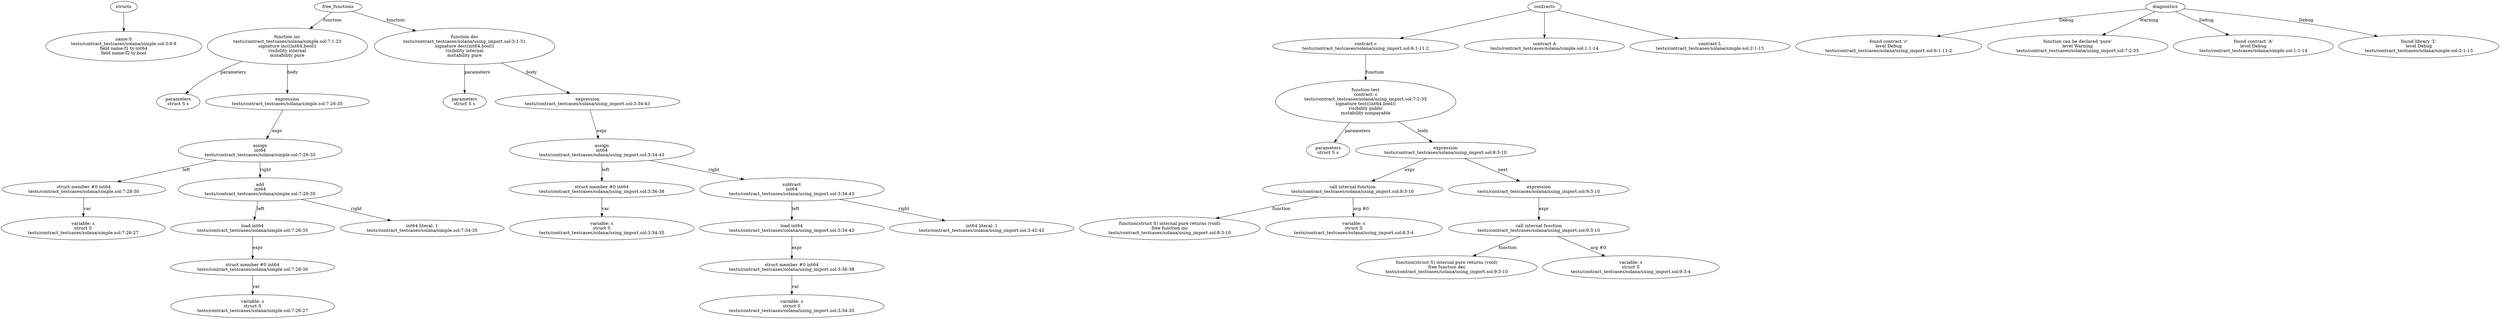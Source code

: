 strict digraph "tests/contract_testcases/solana/using_import.sol" {
	S [label="name:S\ntests/contract_testcases/solana/simple.sol:3:8-9\nfield name:f1 ty:int64\nfield name:f2 ty:bool"]
	inc [label="function inc\ntests/contract_testcases/solana/simple.sol:7:1-23\nsignature inc((int64,bool))\nvisibility internal\nmutability pure"]
	parameters [label="parameters\nstruct S s"]
	expr [label="expression\ntests/contract_testcases/solana/simple.sol:7:26-35"]
	assign [label="assign\nint64\ntests/contract_testcases/solana/simple.sol:7:26-35"]
	structmember [label="struct member #0 int64\ntests/contract_testcases/solana/simple.sol:7:28-30"]
	variable [label="variable: s\nstruct S\ntests/contract_testcases/solana/simple.sol:7:26-27"]
	add [label="add\nint64\ntests/contract_testcases/solana/simple.sol:7:26-35"]
	load [label="load int64\ntests/contract_testcases/solana/simple.sol:7:26-35"]
	structmember_11 [label="struct member #0 int64\ntests/contract_testcases/solana/simple.sol:7:28-30"]
	variable_12 [label="variable: s\nstruct S\ntests/contract_testcases/solana/simple.sol:7:26-27"]
	number_literal [label="int64 literal: 1\ntests/contract_testcases/solana/simple.sol:7:34-35"]
	dec [label="function dec\ntests/contract_testcases/solana/using_import.sol:3:1-31\nsignature dec((int64,bool))\nvisibility internal\nmutability pure"]
	parameters_15 [label="parameters\nstruct S s"]
	expr_16 [label="expression\ntests/contract_testcases/solana/using_import.sol:3:34-43"]
	assign_17 [label="assign\nint64\ntests/contract_testcases/solana/using_import.sol:3:34-43"]
	structmember_18 [label="struct member #0 int64\ntests/contract_testcases/solana/using_import.sol:3:36-38"]
	variable_19 [label="variable: s\nstruct S\ntests/contract_testcases/solana/using_import.sol:3:34-35"]
	subtract [label="subtract\nint64\ntests/contract_testcases/solana/using_import.sol:3:34-43"]
	load_21 [label="load int64\ntests/contract_testcases/solana/using_import.sol:3:34-43"]
	structmember_22 [label="struct member #0 int64\ntests/contract_testcases/solana/using_import.sol:3:36-38"]
	variable_23 [label="variable: s\nstruct S\ntests/contract_testcases/solana/using_import.sol:3:34-35"]
	number_literal_24 [label="int64 literal: 1\ntests/contract_testcases/solana/using_import.sol:3:42-43"]
	contract [label="contract c\ntests/contract_testcases/solana/using_import.sol:6:1-11:2"]
	test [label="function test\ncontract: c\ntests/contract_testcases/solana/using_import.sol:7:2-35\nsignature test((int64,bool))\nvisibility public\nmutability nonpayable"]
	parameters_28 [label="parameters\nstruct S s"]
	expr_29 [label="expression\ntests/contract_testcases/solana/using_import.sol:8:3-10"]
	call_internal_function [label="call internal function\ntests/contract_testcases/solana/using_import.sol:8:3-10"]
	internal_function [label="function(struct S) internal pure returns (void)\nfree function inc\ntests/contract_testcases/solana/using_import.sol:8:3-10"]
	variable_32 [label="variable: s\nstruct S\ntests/contract_testcases/solana/using_import.sol:8:3-4"]
	expr_33 [label="expression\ntests/contract_testcases/solana/using_import.sol:9:3-10"]
	call_internal_function_34 [label="call internal function\ntests/contract_testcases/solana/using_import.sol:9:3-10"]
	internal_function_35 [label="function(struct S) internal pure returns (void)\nfree function dec\ntests/contract_testcases/solana/using_import.sol:9:3-10"]
	variable_36 [label="variable: s\nstruct S\ntests/contract_testcases/solana/using_import.sol:9:3-4"]
	contract_37 [label="contract A\ntests/contract_testcases/solana/simple.sol:1:1-14"]
	contract_38 [label="contract L\ntests/contract_testcases/solana/simple.sol:2:1-13"]
	diagnostic [label="found contract 'c'\nlevel Debug\ntests/contract_testcases/solana/using_import.sol:6:1-11:2"]
	diagnostic_41 [label="function can be declared 'pure'\nlevel Warning\ntests/contract_testcases/solana/using_import.sol:7:2-35"]
	diagnostic_42 [label="found contract 'A'\nlevel Debug\ntests/contract_testcases/solana/simple.sol:1:1-14"]
	diagnostic_43 [label="found library 'L'\nlevel Debug\ntests/contract_testcases/solana/simple.sol:2:1-13"]
	structs -> S
	free_functions -> inc [label="function"]
	inc -> parameters [label="parameters"]
	inc -> expr [label="body"]
	expr -> assign [label="expr"]
	assign -> structmember [label="left"]
	structmember -> variable [label="var"]
	assign -> add [label="right"]
	add -> load [label="left"]
	load -> structmember_11 [label="expr"]
	structmember_11 -> variable_12 [label="var"]
	add -> number_literal [label="right"]
	free_functions -> dec [label="function"]
	dec -> parameters_15 [label="parameters"]
	dec -> expr_16 [label="body"]
	expr_16 -> assign_17 [label="expr"]
	assign_17 -> structmember_18 [label="left"]
	structmember_18 -> variable_19 [label="var"]
	assign_17 -> subtract [label="right"]
	subtract -> load_21 [label="left"]
	load_21 -> structmember_22 [label="expr"]
	structmember_22 -> variable_23 [label="var"]
	subtract -> number_literal_24 [label="right"]
	contracts -> contract
	contract -> test [label="function"]
	test -> parameters_28 [label="parameters"]
	test -> expr_29 [label="body"]
	expr_29 -> call_internal_function [label="expr"]
	call_internal_function -> internal_function [label="function"]
	call_internal_function -> variable_32 [label="arg #0"]
	expr_29 -> expr_33 [label="next"]
	expr_33 -> call_internal_function_34 [label="expr"]
	call_internal_function_34 -> internal_function_35 [label="function"]
	call_internal_function_34 -> variable_36 [label="arg #0"]
	contracts -> contract_37
	contracts -> contract_38
	diagnostics -> diagnostic [label="Debug"]
	diagnostics -> diagnostic_41 [label="Warning"]
	diagnostics -> diagnostic_42 [label="Debug"]
	diagnostics -> diagnostic_43 [label="Debug"]
}
